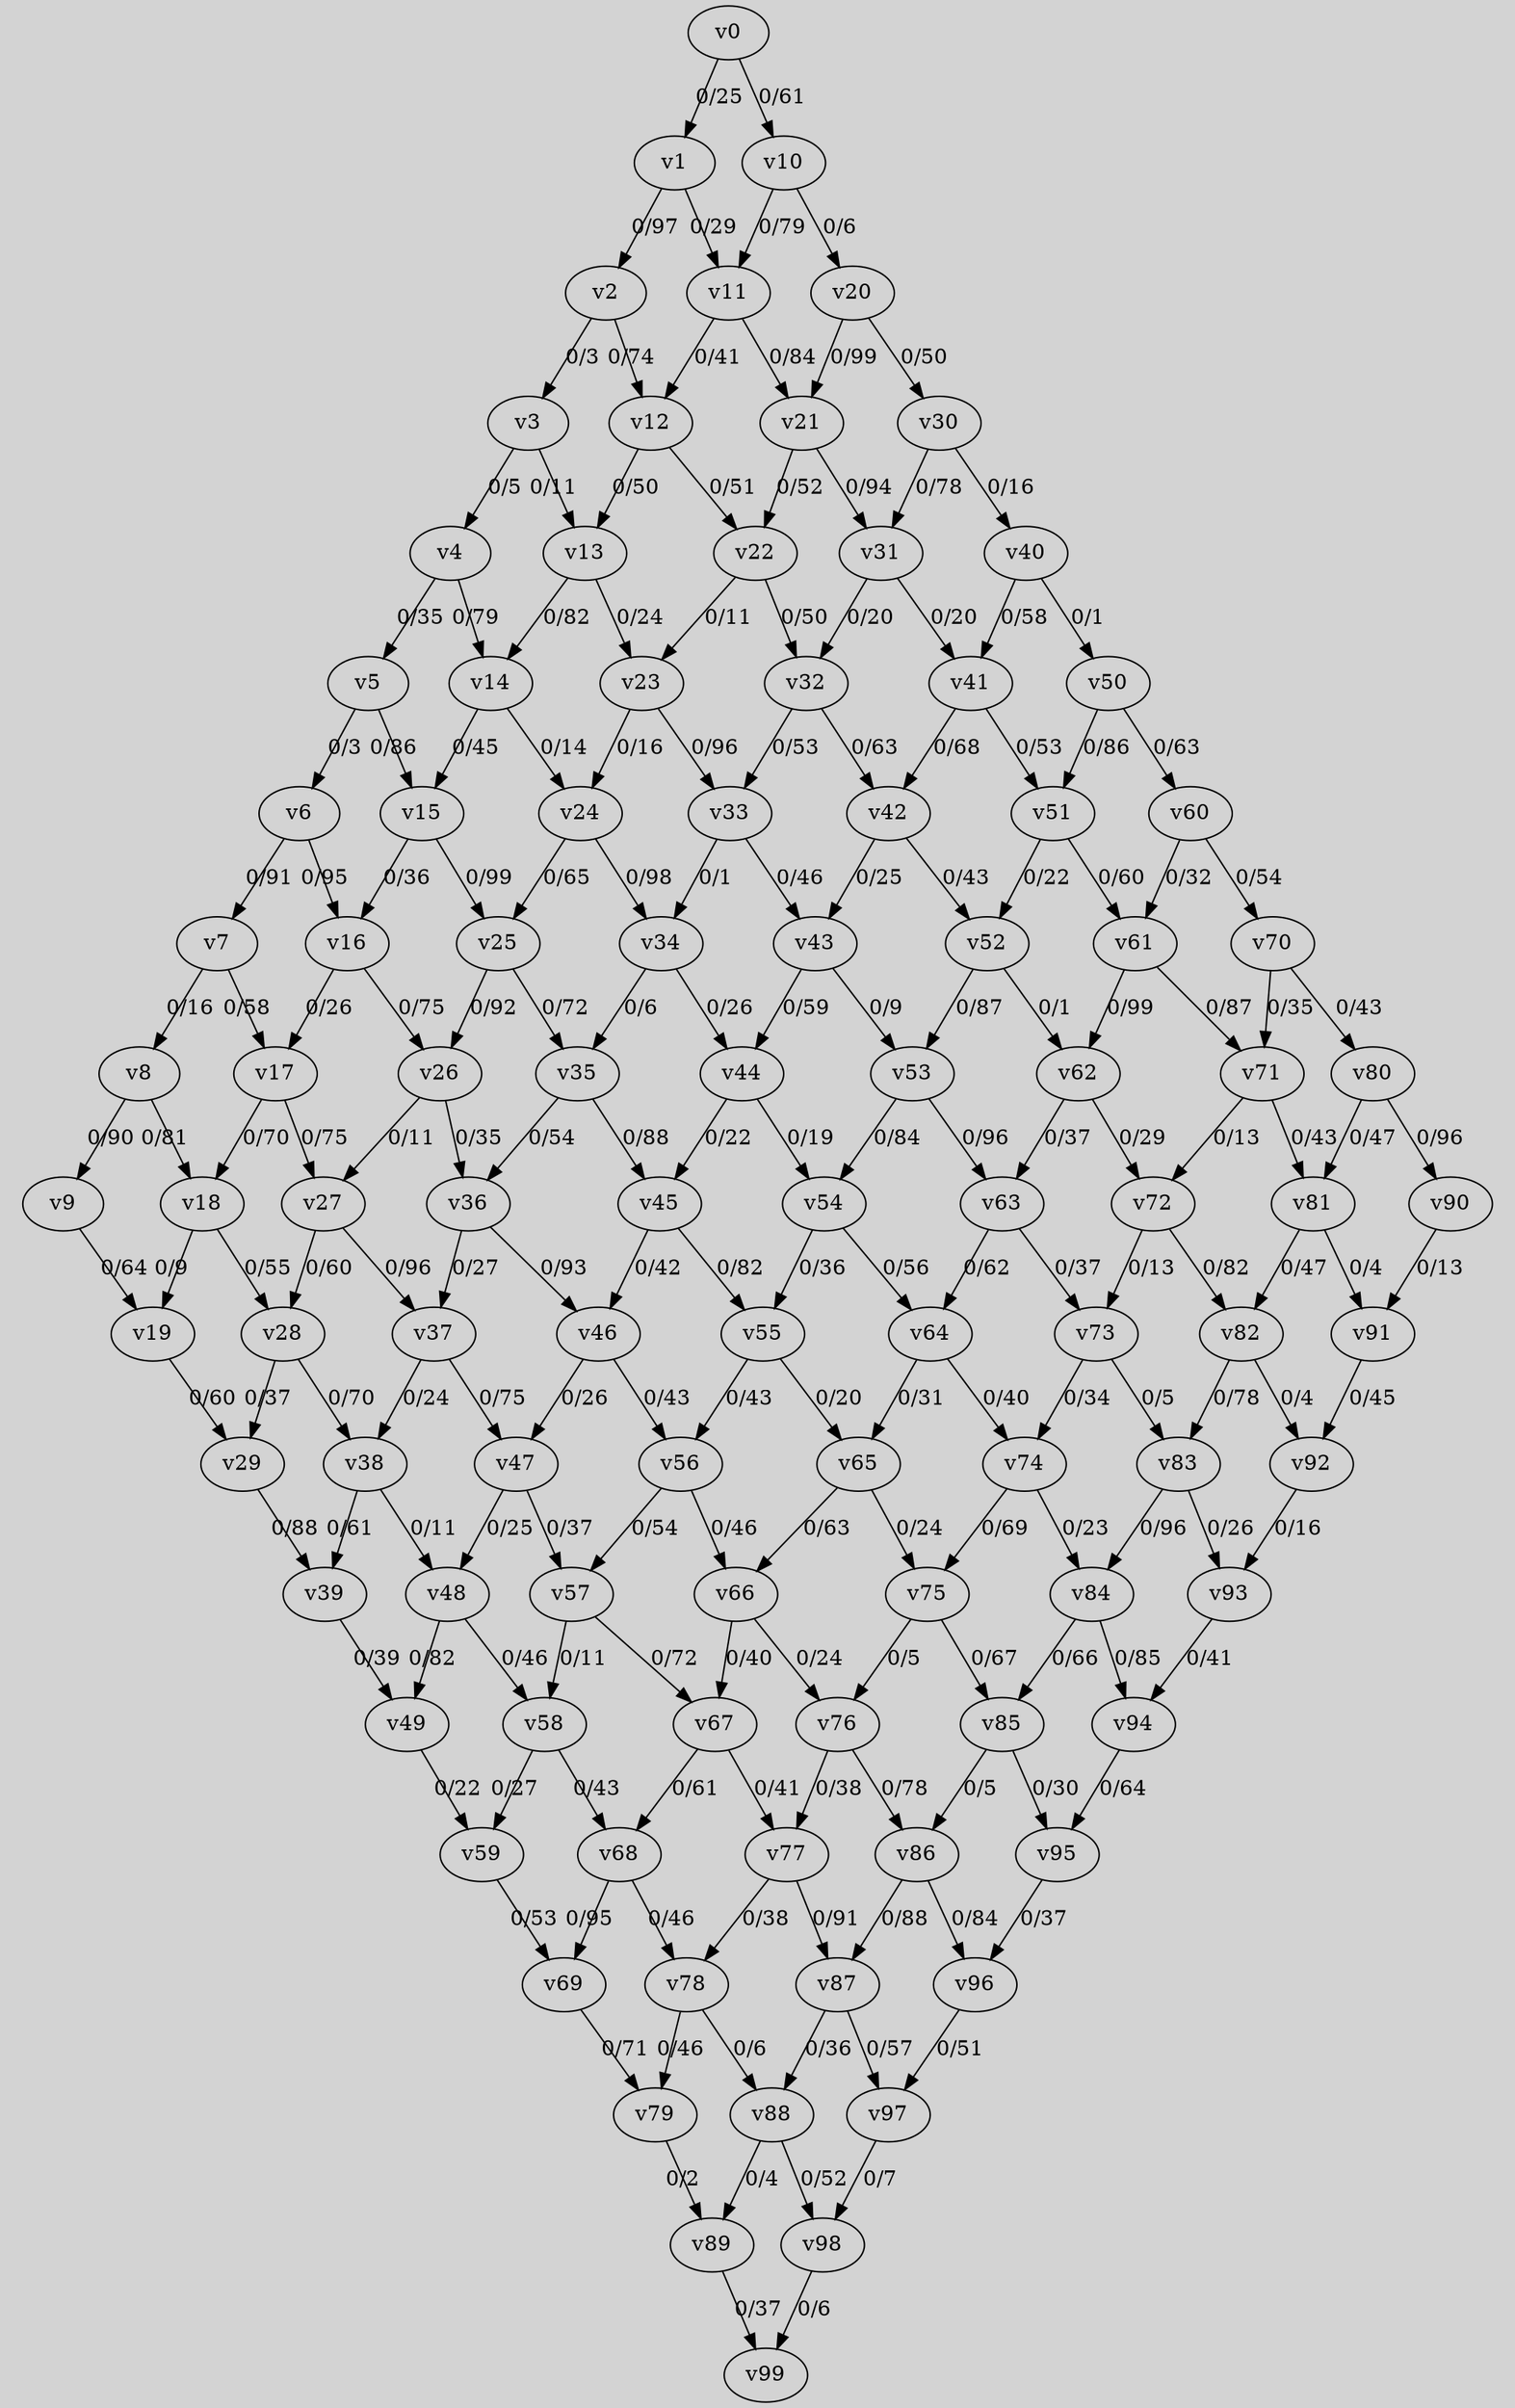 digraph {
    graph [pad="0.212,0.055" bgcolor=lightgray  splines=line]
    node [style=filled]
    v0 [pos="0,0"]
    v1 [pos="0,1"]
    v2 [pos="0,2"]
    v3 [pos="0,3"]
    v4 [pos="0,4"]
    v5 [pos="0,5"]
    v6 [pos="0,6"]
    v7 [pos="0,7"]
    v8 [pos="0,8"]
    v9 [pos="0,9"]
    v10 [pos="1,0"]
    v11 [pos="1,1"]
    v12 [pos="1,2"]
    v13 [pos="1,3"]
    v14 [pos="1,4"]
    v15 [pos="1,5"]
    v16 [pos="1,6"]
    v17 [pos="1,7"]
    v18 [pos="1,8"]
    v19 [pos="1,9"]
    v20 [pos="2,0"]
    v21 [pos="2,1"]
    v22 [pos="2,2"]
    v23 [pos="2,3"]
    v24 [pos="2,4"]
    v25 [pos="2,5"]
    v26 [pos="2,6"]
    v27 [pos="2,7"]
    v28 [pos="2,8"]
    v29 [pos="2,9"]
    v30 [pos="3,0"]
    v31 [pos="3,1"]
    v32 [pos="3,2"]
    v33 [pos="3,3"]
    v34 [pos="3,4"]
    v35 [pos="3,5"]
    v36 [pos="3,6"]
    v37 [pos="3,7"]
    v38 [pos="3,8"]
    v39 [pos="3,9"]
    v40 [pos="4,0"]
    v41 [pos="4,1"]
    v42 [pos="4,2"]
    v43 [pos="4,3"]
    v44 [pos="4,4"]
    v45 [pos="4,5"]
    v46 [pos="4,6"]
    v47 [pos="4,7"]
    v48 [pos="4,8"]
    v49 [pos="4,9"]
    v50 [pos="5,0"]
    v51 [pos="5,1"]
    v52 [pos="5,2"]
    v53 [pos="5,3"]
    v54 [pos="5,4"]
    v55 [pos="5,5"]
    v56 [pos="5,6"]
    v57 [pos="5,7"]
    v58 [pos="5,8"]
    v59 [pos="5,9"]
    v60 [pos="6,0"]
    v61 [pos="6,1"]
    v62 [pos="6,2"]
    v63 [pos="6,3"]
    v64 [pos="6,4"]
    v65 [pos="6,5"]
    v66 [pos="6,6"]
    v67 [pos="6,7"]
    v68 [pos="6,8"]
    v69 [pos="6,9"]
    v70 [pos="7,0"]
    v71 [pos="7,1"]
    v72 [pos="7,2"]
    v73 [pos="7,3"]
    v74 [pos="7,4"]
    v75 [pos="7,5"]
    v76 [pos="7,6"]
    v77 [pos="7,7"]
    v78 [pos="7,8"]
    v79 [pos="7,9"]
    v80 [pos="8,0"]
    v81 [pos="8,1"]
    v82 [pos="8,2"]
    v83 [pos="8,3"]
    v84 [pos="8,4"]
    v85 [pos="8,5"]
    v86 [pos="8,6"]
    v87 [pos="8,7"]
    v88 [pos="8,8"]
    v89 [pos="8,9"]
    v90 [pos="9,0"]
    v91 [pos="9,1"]
    v92 [pos="9,2"]
    v93 [pos="9,3"]
    v94 [pos="9,4"]
    v95 [pos="9,5"]
    v96 [pos="9,6"]
    v97 [pos="9,7"]
    v98 [pos="9,8"]
    v99 [pos="9,9"]
    v0 -> v1 [label="0/25"]
    v1 -> v2 [label="0/97"]
    v2 -> v3 [label="0/3"]
    v3 -> v4 [label="0/5"]
    v4 -> v5 [label="0/35"]
    v5 -> v6 [label="0/3"]
    v6 -> v7 [label="0/91"]
    v7 -> v8 [label="0/16"]
    v8 -> v9 [label="0/90"]
    v10 -> v11 [label="0/79"]
    v11 -> v12 [label="0/41"]
    v12 -> v13 [label="0/50"]
    v13 -> v14 [label="0/82"]
    v14 -> v15 [label="0/45"]
    v15 -> v16 [label="0/36"]
    v16 -> v17 [label="0/26"]
    v17 -> v18 [label="0/70"]
    v18 -> v19 [label="0/9"]
    v20 -> v21 [label="0/99"]
    v21 -> v22 [label="0/52"]
    v22 -> v23 [label="0/11"]
    v23 -> v24 [label="0/16"]
    v24 -> v25 [label="0/65"]
    v25 -> v26 [label="0/92"]
    v26 -> v27 [label="0/11"]
    v27 -> v28 [label="0/60"]
    v28 -> v29 [label="0/37"]
    v30 -> v31 [label="0/78"]
    v31 -> v32 [label="0/20"]
    v32 -> v33 [label="0/53"]
    v33 -> v34 [label="0/1"]
    v34 -> v35 [label="0/6"]
    v35 -> v36 [label="0/54"]
    v36 -> v37 [label="0/27"]
    v37 -> v38 [label="0/24"]
    v38 -> v39 [label="0/61"]
    v40 -> v41 [label="0/58"]
    v41 -> v42 [label="0/68"]
    v42 -> v43 [label="0/25"]
    v43 -> v44 [label="0/59"]
    v44 -> v45 [label="0/22"]
    v45 -> v46 [label="0/42"]
    v46 -> v47 [label="0/26"]
    v47 -> v48 [label="0/25"]
    v48 -> v49 [label="0/82"]
    v50 -> v51 [label="0/86"]
    v51 -> v52 [label="0/22"]
    v52 -> v53 [label="0/87"]
    v53 -> v54 [label="0/84"]
    v54 -> v55 [label="0/36"]
    v55 -> v56 [label="0/43"]
    v56 -> v57 [label="0/54"]
    v57 -> v58 [label="0/11"]
    v58 -> v59 [label="0/27"]
    v60 -> v61 [label="0/32"]
    v61 -> v62 [label="0/99"]
    v62 -> v63 [label="0/37"]
    v63 -> v64 [label="0/62"]
    v64 -> v65 [label="0/31"]
    v65 -> v66 [label="0/63"]
    v66 -> v67 [label="0/40"]
    v67 -> v68 [label="0/61"]
    v68 -> v69 [label="0/95"]
    v70 -> v71 [label="0/35"]
    v71 -> v72 [label="0/13"]
    v72 -> v73 [label="0/13"]
    v73 -> v74 [label="0/34"]
    v74 -> v75 [label="0/69"]
    v75 -> v76 [label="0/5"]
    v76 -> v77 [label="0/38"]
    v77 -> v78 [label="0/38"]
    v78 -> v79 [label="0/46"]
    v80 -> v81 [label="0/47"]
    v81 -> v82 [label="0/47"]
    v82 -> v83 [label="0/78"]
    v83 -> v84 [label="0/96"]
    v84 -> v85 [label="0/66"]
    v85 -> v86 [label="0/5"]
    v86 -> v87 [label="0/88"]
    v87 -> v88 [label="0/36"]
    v88 -> v89 [label="0/4"]
    v90 -> v91 [label="0/13"]
    v91 -> v92 [label="0/45"]
    v92 -> v93 [label="0/16"]
    v93 -> v94 [label="0/41"]
    v94 -> v95 [label="0/64"]
    v95 -> v96 [label="0/37"]
    v96 -> v97 [label="0/51"]
    v97 -> v98 [label="0/7"]
    v98 -> v99 [label="0/6"]
    v0 -> v10 [label="0/61"]
    v1 -> v11 [label="0/29"]
    v2 -> v12 [label="0/74"]
    v3 -> v13 [label="0/11"]
    v4 -> v14 [label="0/79"]
    v5 -> v15 [label="0/86"]
    v6 -> v16 [label="0/95"]
    v7 -> v17 [label="0/58"]
    v8 -> v18 [label="0/81"]
    v9 -> v19 [label="0/64"]
    v10 -> v20 [label="0/6"]
    v11 -> v21 [label="0/84"]
    v12 -> v22 [label="0/51"]
    v13 -> v23 [label="0/24"]
    v14 -> v24 [label="0/14"]
    v15 -> v25 [label="0/99"]
    v16 -> v26 [label="0/75"]
    v17 -> v27 [label="0/75"]
    v18 -> v28 [label="0/55"]
    v19 -> v29 [label="0/60"]
    v20 -> v30 [label="0/50"]
    v21 -> v31 [label="0/94"]
    v22 -> v32 [label="0/50"]
    v23 -> v33 [label="0/96"]
    v24 -> v34 [label="0/98"]
    v25 -> v35 [label="0/72"]
    v26 -> v36 [label="0/35"]
    v27 -> v37 [label="0/96"]
    v28 -> v38 [label="0/70"]
    v29 -> v39 [label="0/88"]
    v30 -> v40 [label="0/16"]
    v31 -> v41 [label="0/20"]
    v32 -> v42 [label="0/63"]
    v33 -> v43 [label="0/46"]
    v34 -> v44 [label="0/26"]
    v35 -> v45 [label="0/88"]
    v36 -> v46 [label="0/93"]
    v37 -> v47 [label="0/75"]
    v38 -> v48 [label="0/11"]
    v39 -> v49 [label="0/39"]
    v40 -> v50 [label="0/1"]
    v41 -> v51 [label="0/53"]
    v42 -> v52 [label="0/43"]
    v43 -> v53 [label="0/9"]
    v44 -> v54 [label="0/19"]
    v45 -> v55 [label="0/82"]
    v46 -> v56 [label="0/43"]
    v47 -> v57 [label="0/37"]
    v48 -> v58 [label="0/46"]
    v49 -> v59 [label="0/22"]
    v50 -> v60 [label="0/63"]
    v51 -> v61 [label="0/60"]
    v52 -> v62 [label="0/1"]
    v53 -> v63 [label="0/96"]
    v54 -> v64 [label="0/56"]
    v55 -> v65 [label="0/20"]
    v56 -> v66 [label="0/46"]
    v57 -> v67 [label="0/72"]
    v58 -> v68 [label="0/43"]
    v59 -> v69 [label="0/53"]
    v60 -> v70 [label="0/54"]
    v61 -> v71 [label="0/87"]
    v62 -> v72 [label="0/29"]
    v63 -> v73 [label="0/37"]
    v64 -> v74 [label="0/40"]
    v65 -> v75 [label="0/24"]
    v66 -> v76 [label="0/24"]
    v67 -> v77 [label="0/41"]
    v68 -> v78 [label="0/46"]
    v69 -> v79 [label="0/71"]
    v70 -> v80 [label="0/43"]
    v71 -> v81 [label="0/43"]
    v72 -> v82 [label="0/82"]
    v73 -> v83 [label="0/5"]
    v74 -> v84 [label="0/23"]
    v75 -> v85 [label="0/67"]
    v76 -> v86 [label="0/78"]
    v77 -> v87 [label="0/91"]
    v78 -> v88 [label="0/6"]
    v79 -> v89 [label="0/2"]
    v80 -> v90 [label="0/96"]
    v81 -> v91 [label="0/4"]
    v82 -> v92 [label="0/4"]
    v83 -> v93 [label="0/26"]
    v84 -> v94 [label="0/85"]
    v85 -> v95 [label="0/30"]
    v86 -> v96 [label="0/84"]
    v87 -> v97 [label="0/57"]
    v88 -> v98 [label="0/52"]
    v89 -> v99 [label="0/37"]
}
